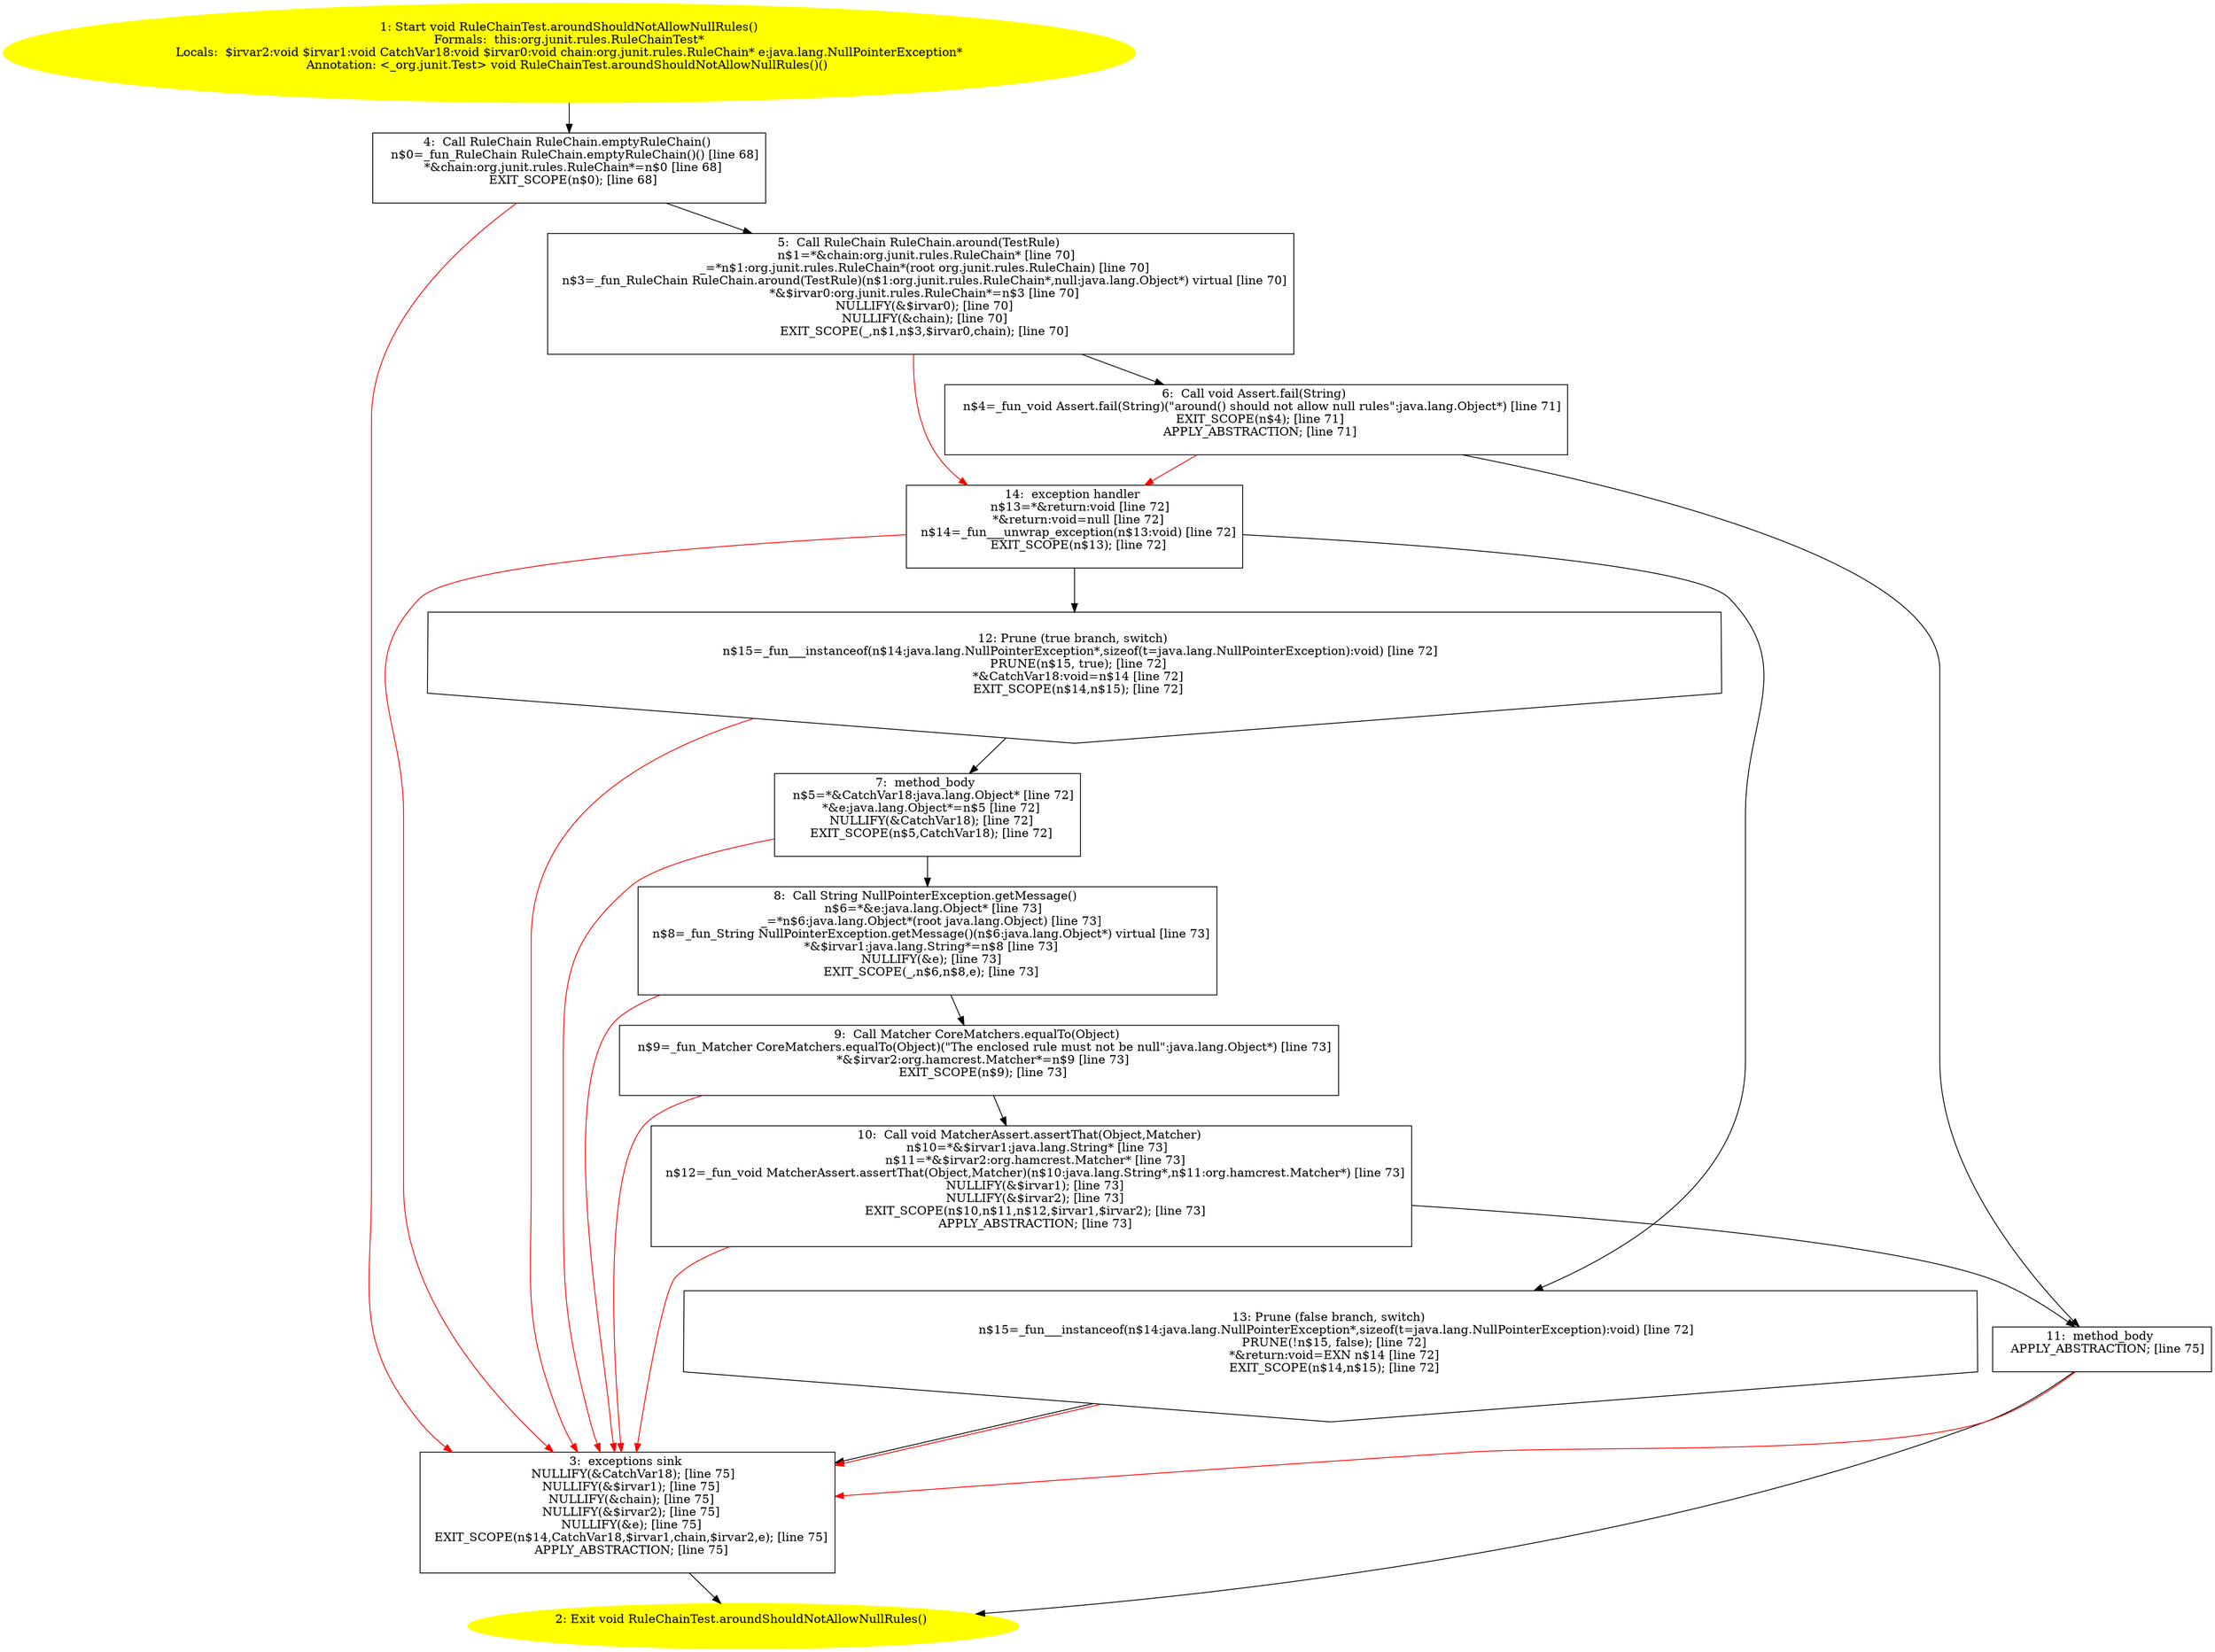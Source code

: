 /* @generated */
digraph cfg {
"org.junit.rules.RuleChainTest.aroundShouldNotAllowNullRules():void.6a1862957c31efc4eb90d8963c83452a_1" [label="1: Start void RuleChainTest.aroundShouldNotAllowNullRules()\nFormals:  this:org.junit.rules.RuleChainTest*\nLocals:  $irvar2:void $irvar1:void CatchVar18:void $irvar0:void chain:org.junit.rules.RuleChain* e:java.lang.NullPointerException*\nAnnotation: <_org.junit.Test> void RuleChainTest.aroundShouldNotAllowNullRules()() \n  " color=yellow style=filled]
	

	 "org.junit.rules.RuleChainTest.aroundShouldNotAllowNullRules():void.6a1862957c31efc4eb90d8963c83452a_1" -> "org.junit.rules.RuleChainTest.aroundShouldNotAllowNullRules():void.6a1862957c31efc4eb90d8963c83452a_4" ;
"org.junit.rules.RuleChainTest.aroundShouldNotAllowNullRules():void.6a1862957c31efc4eb90d8963c83452a_2" [label="2: Exit void RuleChainTest.aroundShouldNotAllowNullRules() \n  " color=yellow style=filled]
	

"org.junit.rules.RuleChainTest.aroundShouldNotAllowNullRules():void.6a1862957c31efc4eb90d8963c83452a_3" [label="3:  exceptions sink \n   NULLIFY(&CatchVar18); [line 75]\n  NULLIFY(&$irvar1); [line 75]\n  NULLIFY(&chain); [line 75]\n  NULLIFY(&$irvar2); [line 75]\n  NULLIFY(&e); [line 75]\n  EXIT_SCOPE(n$14,CatchVar18,$irvar1,chain,$irvar2,e); [line 75]\n  APPLY_ABSTRACTION; [line 75]\n " shape="box"]
	

	 "org.junit.rules.RuleChainTest.aroundShouldNotAllowNullRules():void.6a1862957c31efc4eb90d8963c83452a_3" -> "org.junit.rules.RuleChainTest.aroundShouldNotAllowNullRules():void.6a1862957c31efc4eb90d8963c83452a_2" ;
"org.junit.rules.RuleChainTest.aroundShouldNotAllowNullRules():void.6a1862957c31efc4eb90d8963c83452a_4" [label="4:  Call RuleChain RuleChain.emptyRuleChain() \n   n$0=_fun_RuleChain RuleChain.emptyRuleChain()() [line 68]\n  *&chain:org.junit.rules.RuleChain*=n$0 [line 68]\n  EXIT_SCOPE(n$0); [line 68]\n " shape="box"]
	

	 "org.junit.rules.RuleChainTest.aroundShouldNotAllowNullRules():void.6a1862957c31efc4eb90d8963c83452a_4" -> "org.junit.rules.RuleChainTest.aroundShouldNotAllowNullRules():void.6a1862957c31efc4eb90d8963c83452a_5" ;
	 "org.junit.rules.RuleChainTest.aroundShouldNotAllowNullRules():void.6a1862957c31efc4eb90d8963c83452a_4" -> "org.junit.rules.RuleChainTest.aroundShouldNotAllowNullRules():void.6a1862957c31efc4eb90d8963c83452a_3" [color="red" ];
"org.junit.rules.RuleChainTest.aroundShouldNotAllowNullRules():void.6a1862957c31efc4eb90d8963c83452a_5" [label="5:  Call RuleChain RuleChain.around(TestRule) \n   n$1=*&chain:org.junit.rules.RuleChain* [line 70]\n  _=*n$1:org.junit.rules.RuleChain*(root org.junit.rules.RuleChain) [line 70]\n  n$3=_fun_RuleChain RuleChain.around(TestRule)(n$1:org.junit.rules.RuleChain*,null:java.lang.Object*) virtual [line 70]\n  *&$irvar0:org.junit.rules.RuleChain*=n$3 [line 70]\n  NULLIFY(&$irvar0); [line 70]\n  NULLIFY(&chain); [line 70]\n  EXIT_SCOPE(_,n$1,n$3,$irvar0,chain); [line 70]\n " shape="box"]
	

	 "org.junit.rules.RuleChainTest.aroundShouldNotAllowNullRules():void.6a1862957c31efc4eb90d8963c83452a_5" -> "org.junit.rules.RuleChainTest.aroundShouldNotAllowNullRules():void.6a1862957c31efc4eb90d8963c83452a_6" ;
	 "org.junit.rules.RuleChainTest.aroundShouldNotAllowNullRules():void.6a1862957c31efc4eb90d8963c83452a_5" -> "org.junit.rules.RuleChainTest.aroundShouldNotAllowNullRules():void.6a1862957c31efc4eb90d8963c83452a_14" [color="red" ];
"org.junit.rules.RuleChainTest.aroundShouldNotAllowNullRules():void.6a1862957c31efc4eb90d8963c83452a_6" [label="6:  Call void Assert.fail(String) \n   n$4=_fun_void Assert.fail(String)(\"around() should not allow null rules\":java.lang.Object*) [line 71]\n  EXIT_SCOPE(n$4); [line 71]\n  APPLY_ABSTRACTION; [line 71]\n " shape="box"]
	

	 "org.junit.rules.RuleChainTest.aroundShouldNotAllowNullRules():void.6a1862957c31efc4eb90d8963c83452a_6" -> "org.junit.rules.RuleChainTest.aroundShouldNotAllowNullRules():void.6a1862957c31efc4eb90d8963c83452a_11" ;
	 "org.junit.rules.RuleChainTest.aroundShouldNotAllowNullRules():void.6a1862957c31efc4eb90d8963c83452a_6" -> "org.junit.rules.RuleChainTest.aroundShouldNotAllowNullRules():void.6a1862957c31efc4eb90d8963c83452a_14" [color="red" ];
"org.junit.rules.RuleChainTest.aroundShouldNotAllowNullRules():void.6a1862957c31efc4eb90d8963c83452a_7" [label="7:  method_body \n   n$5=*&CatchVar18:java.lang.Object* [line 72]\n  *&e:java.lang.Object*=n$5 [line 72]\n  NULLIFY(&CatchVar18); [line 72]\n  EXIT_SCOPE(n$5,CatchVar18); [line 72]\n " shape="box"]
	

	 "org.junit.rules.RuleChainTest.aroundShouldNotAllowNullRules():void.6a1862957c31efc4eb90d8963c83452a_7" -> "org.junit.rules.RuleChainTest.aroundShouldNotAllowNullRules():void.6a1862957c31efc4eb90d8963c83452a_8" ;
	 "org.junit.rules.RuleChainTest.aroundShouldNotAllowNullRules():void.6a1862957c31efc4eb90d8963c83452a_7" -> "org.junit.rules.RuleChainTest.aroundShouldNotAllowNullRules():void.6a1862957c31efc4eb90d8963c83452a_3" [color="red" ];
"org.junit.rules.RuleChainTest.aroundShouldNotAllowNullRules():void.6a1862957c31efc4eb90d8963c83452a_8" [label="8:  Call String NullPointerException.getMessage() \n   n$6=*&e:java.lang.Object* [line 73]\n  _=*n$6:java.lang.Object*(root java.lang.Object) [line 73]\n  n$8=_fun_String NullPointerException.getMessage()(n$6:java.lang.Object*) virtual [line 73]\n  *&$irvar1:java.lang.String*=n$8 [line 73]\n  NULLIFY(&e); [line 73]\n  EXIT_SCOPE(_,n$6,n$8,e); [line 73]\n " shape="box"]
	

	 "org.junit.rules.RuleChainTest.aroundShouldNotAllowNullRules():void.6a1862957c31efc4eb90d8963c83452a_8" -> "org.junit.rules.RuleChainTest.aroundShouldNotAllowNullRules():void.6a1862957c31efc4eb90d8963c83452a_9" ;
	 "org.junit.rules.RuleChainTest.aroundShouldNotAllowNullRules():void.6a1862957c31efc4eb90d8963c83452a_8" -> "org.junit.rules.RuleChainTest.aroundShouldNotAllowNullRules():void.6a1862957c31efc4eb90d8963c83452a_3" [color="red" ];
"org.junit.rules.RuleChainTest.aroundShouldNotAllowNullRules():void.6a1862957c31efc4eb90d8963c83452a_9" [label="9:  Call Matcher CoreMatchers.equalTo(Object) \n   n$9=_fun_Matcher CoreMatchers.equalTo(Object)(\"The enclosed rule must not be null\":java.lang.Object*) [line 73]\n  *&$irvar2:org.hamcrest.Matcher*=n$9 [line 73]\n  EXIT_SCOPE(n$9); [line 73]\n " shape="box"]
	

	 "org.junit.rules.RuleChainTest.aroundShouldNotAllowNullRules():void.6a1862957c31efc4eb90d8963c83452a_9" -> "org.junit.rules.RuleChainTest.aroundShouldNotAllowNullRules():void.6a1862957c31efc4eb90d8963c83452a_10" ;
	 "org.junit.rules.RuleChainTest.aroundShouldNotAllowNullRules():void.6a1862957c31efc4eb90d8963c83452a_9" -> "org.junit.rules.RuleChainTest.aroundShouldNotAllowNullRules():void.6a1862957c31efc4eb90d8963c83452a_3" [color="red" ];
"org.junit.rules.RuleChainTest.aroundShouldNotAllowNullRules():void.6a1862957c31efc4eb90d8963c83452a_10" [label="10:  Call void MatcherAssert.assertThat(Object,Matcher) \n   n$10=*&$irvar1:java.lang.String* [line 73]\n  n$11=*&$irvar2:org.hamcrest.Matcher* [line 73]\n  n$12=_fun_void MatcherAssert.assertThat(Object,Matcher)(n$10:java.lang.String*,n$11:org.hamcrest.Matcher*) [line 73]\n  NULLIFY(&$irvar1); [line 73]\n  NULLIFY(&$irvar2); [line 73]\n  EXIT_SCOPE(n$10,n$11,n$12,$irvar1,$irvar2); [line 73]\n  APPLY_ABSTRACTION; [line 73]\n " shape="box"]
	

	 "org.junit.rules.RuleChainTest.aroundShouldNotAllowNullRules():void.6a1862957c31efc4eb90d8963c83452a_10" -> "org.junit.rules.RuleChainTest.aroundShouldNotAllowNullRules():void.6a1862957c31efc4eb90d8963c83452a_11" ;
	 "org.junit.rules.RuleChainTest.aroundShouldNotAllowNullRules():void.6a1862957c31efc4eb90d8963c83452a_10" -> "org.junit.rules.RuleChainTest.aroundShouldNotAllowNullRules():void.6a1862957c31efc4eb90d8963c83452a_3" [color="red" ];
"org.junit.rules.RuleChainTest.aroundShouldNotAllowNullRules():void.6a1862957c31efc4eb90d8963c83452a_11" [label="11:  method_body \n   APPLY_ABSTRACTION; [line 75]\n " shape="box"]
	

	 "org.junit.rules.RuleChainTest.aroundShouldNotAllowNullRules():void.6a1862957c31efc4eb90d8963c83452a_11" -> "org.junit.rules.RuleChainTest.aroundShouldNotAllowNullRules():void.6a1862957c31efc4eb90d8963c83452a_2" ;
	 "org.junit.rules.RuleChainTest.aroundShouldNotAllowNullRules():void.6a1862957c31efc4eb90d8963c83452a_11" -> "org.junit.rules.RuleChainTest.aroundShouldNotAllowNullRules():void.6a1862957c31efc4eb90d8963c83452a_3" [color="red" ];
"org.junit.rules.RuleChainTest.aroundShouldNotAllowNullRules():void.6a1862957c31efc4eb90d8963c83452a_12" [label="12: Prune (true branch, switch) \n   n$15=_fun___instanceof(n$14:java.lang.NullPointerException*,sizeof(t=java.lang.NullPointerException):void) [line 72]\n  PRUNE(n$15, true); [line 72]\n  *&CatchVar18:void=n$14 [line 72]\n  EXIT_SCOPE(n$14,n$15); [line 72]\n " shape="invhouse"]
	

	 "org.junit.rules.RuleChainTest.aroundShouldNotAllowNullRules():void.6a1862957c31efc4eb90d8963c83452a_12" -> "org.junit.rules.RuleChainTest.aroundShouldNotAllowNullRules():void.6a1862957c31efc4eb90d8963c83452a_7" ;
	 "org.junit.rules.RuleChainTest.aroundShouldNotAllowNullRules():void.6a1862957c31efc4eb90d8963c83452a_12" -> "org.junit.rules.RuleChainTest.aroundShouldNotAllowNullRules():void.6a1862957c31efc4eb90d8963c83452a_3" [color="red" ];
"org.junit.rules.RuleChainTest.aroundShouldNotAllowNullRules():void.6a1862957c31efc4eb90d8963c83452a_13" [label="13: Prune (false branch, switch) \n   n$15=_fun___instanceof(n$14:java.lang.NullPointerException*,sizeof(t=java.lang.NullPointerException):void) [line 72]\n  PRUNE(!n$15, false); [line 72]\n  *&return:void=EXN n$14 [line 72]\n  EXIT_SCOPE(n$14,n$15); [line 72]\n " shape="invhouse"]
	

	 "org.junit.rules.RuleChainTest.aroundShouldNotAllowNullRules():void.6a1862957c31efc4eb90d8963c83452a_13" -> "org.junit.rules.RuleChainTest.aroundShouldNotAllowNullRules():void.6a1862957c31efc4eb90d8963c83452a_3" ;
	 "org.junit.rules.RuleChainTest.aroundShouldNotAllowNullRules():void.6a1862957c31efc4eb90d8963c83452a_13" -> "org.junit.rules.RuleChainTest.aroundShouldNotAllowNullRules():void.6a1862957c31efc4eb90d8963c83452a_3" [color="red" ];
"org.junit.rules.RuleChainTest.aroundShouldNotAllowNullRules():void.6a1862957c31efc4eb90d8963c83452a_14" [label="14:  exception handler \n   n$13=*&return:void [line 72]\n  *&return:void=null [line 72]\n  n$14=_fun___unwrap_exception(n$13:void) [line 72]\n  EXIT_SCOPE(n$13); [line 72]\n " shape="box"]
	

	 "org.junit.rules.RuleChainTest.aroundShouldNotAllowNullRules():void.6a1862957c31efc4eb90d8963c83452a_14" -> "org.junit.rules.RuleChainTest.aroundShouldNotAllowNullRules():void.6a1862957c31efc4eb90d8963c83452a_12" ;
	 "org.junit.rules.RuleChainTest.aroundShouldNotAllowNullRules():void.6a1862957c31efc4eb90d8963c83452a_14" -> "org.junit.rules.RuleChainTest.aroundShouldNotAllowNullRules():void.6a1862957c31efc4eb90d8963c83452a_13" ;
	 "org.junit.rules.RuleChainTest.aroundShouldNotAllowNullRules():void.6a1862957c31efc4eb90d8963c83452a_14" -> "org.junit.rules.RuleChainTest.aroundShouldNotAllowNullRules():void.6a1862957c31efc4eb90d8963c83452a_3" [color="red" ];
}
